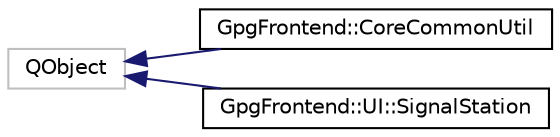 digraph "Graphical Class Hierarchy"
{
 // INTERACTIVE_SVG=YES
 // LATEX_PDF_SIZE
  edge [fontname="Helvetica",fontsize="10",labelfontname="Helvetica",labelfontsize="10"];
  node [fontname="Helvetica",fontsize="10",shape=record];
  rankdir="LR";
  Node0 [label="QObject",height=0.2,width=0.4,color="grey75", fillcolor="white", style="filled",tooltip=" "];
  Node0 -> Node1 [dir="back",color="midnightblue",fontsize="10",style="solid",fontname="Helvetica"];
  Node1 [label="GpgFrontend::CoreCommonUtil",height=0.2,width=0.4,color="black", fillcolor="white", style="filled",URL="$classGpgFrontend_1_1CoreCommonUtil.html",tooltip=" "];
  Node0 -> Node2 [dir="back",color="midnightblue",fontsize="10",style="solid",fontname="Helvetica"];
  Node2 [label="GpgFrontend::UI::SignalStation",height=0.2,width=0.4,color="black", fillcolor="white", style="filled",URL="$classGpgFrontend_1_1UI_1_1SignalStation.html",tooltip=" "];
}
